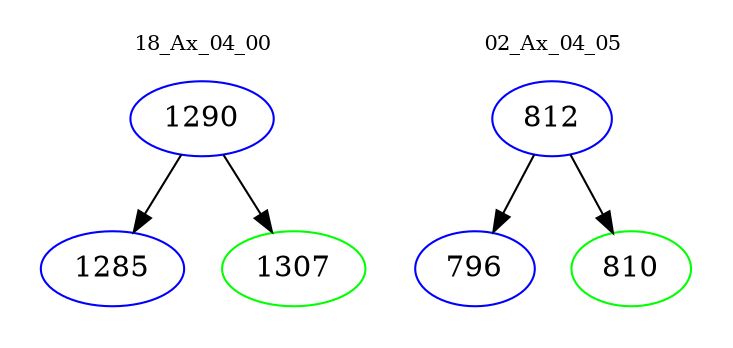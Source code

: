 digraph{
subgraph cluster_0 {
color = white
label = "18_Ax_04_00";
fontsize=10;
T0_1290 [label="1290", color="blue"]
T0_1290 -> T0_1285 [color="black"]
T0_1285 [label="1285", color="blue"]
T0_1290 -> T0_1307 [color="black"]
T0_1307 [label="1307", color="green"]
}
subgraph cluster_1 {
color = white
label = "02_Ax_04_05";
fontsize=10;
T1_812 [label="812", color="blue"]
T1_812 -> T1_796 [color="black"]
T1_796 [label="796", color="blue"]
T1_812 -> T1_810 [color="black"]
T1_810 [label="810", color="green"]
}
}

